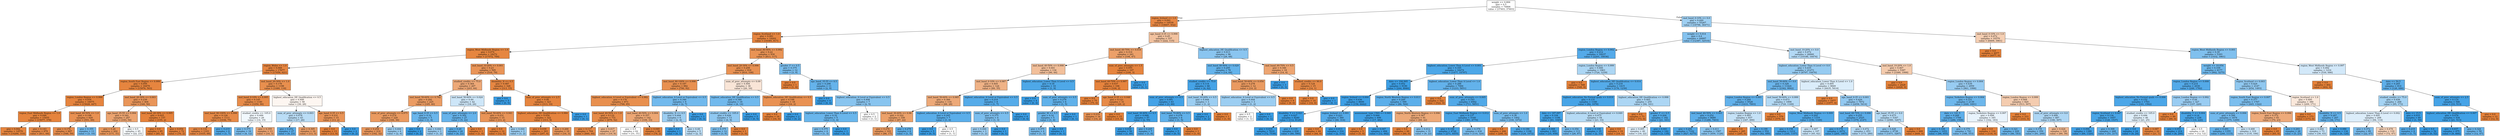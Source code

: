 digraph Tree {
node [shape=box, style="filled", color="black"] ;
0 [label="weight <= 0.806\ngini = 0.5\nsamples = 74806\nvalue = [37403, 37403]", fillcolor="#e5813900"] ;
1 [label="region_Ireland <= 1.0\ngini = 0.091\nsamples = 19539\nvalue = [18607, 932]", fillcolor="#e58139f2"] ;
0 -> 1 [labeldistance=2.5, labelangle=45, headlabel="True"] ;
2 [label="region_Scotland <= 1.0\ngini = 0.081\nsamples = 19202\nvalue = [18385, 817]", fillcolor="#e58139f4"] ;
1 -> 2 ;
3 [label="region_West Midlands Region <= 1.0\ngini = 0.074\nsamples = 18272\nvalue = [17572, 700]", fillcolor="#e58139f5"] ;
2 -> 3 ;
4 [label="region_Wales <= 1.0\ngini = 0.068\nsamples = 17677\nvalue = [17056, 621]", fillcolor="#e58139f6"] ;
3 -> 4 ;
5 [label="region_South East Region <= 0.999\ngini = 0.059\nsamples = 16479\nvalue = [15976, 503]", fillcolor="#e58139f7"] ;
4 -> 5 ;
6 [label="region_London Region <= 0.999\ngini = 0.054\nsamples = 16075\nvalue = [15628, 447]", fillcolor="#e58139f8"] ;
5 -> 6 ;
7 [label="region_East Midlands Region <= 1.0\ngini = 0.048\nsamples = 15455\nvalue = [15077, 378]", fillcolor="#e58139f9"] ;
6 -> 7 ;
8 [label="gini = 0.042\nsamples = 14576\nvalue = [14266, 310]", fillcolor="#e58139f9"] ;
7 -> 8 ;
9 [label="gini = 0.143\nsamples = 879\nvalue = [811, 68]", fillcolor="#e58139ea"] ;
7 -> 9 ;
10 [label="imd_band_40-50% <= 1.0\ngini = 0.198\nsamples = 620\nvalue = [551, 69]", fillcolor="#e58139df"] ;
6 -> 10 ;
11 [label="gini = 0.176\nsamples = 607\nvalue = [548, 59]", fillcolor="#e58139e4"] ;
10 -> 11 ;
12 [label="gini = 0.355\nsamples = 13\nvalue = [3, 10]", fillcolor="#399de5b3"] ;
10 -> 12 ;
13 [label="imd_band_20-30% <= 0.003\ngini = 0.239\nsamples = 404\nvalue = [348, 56]", fillcolor="#e58139d6"] ;
5 -> 13 ;
14 [label="age_band_35-55 <= 0.994\ngini = 0.342\nsamples = 247\nvalue = [193, 54]", fillcolor="#e58139b8"] ;
13 -> 14 ;
15 [label="gini = 0.26\nsamples = 202\nvalue = [171, 31]", fillcolor="#e58139d1"] ;
14 -> 15 ;
16 [label="gini = 0.5\nsamples = 45\nvalue = [22, 23]", fillcolor="#399de50b"] ;
14 -> 16 ;
17 [label="imd_band_20-30% <= 0.995\ngini = 0.025\nsamples = 157\nvalue = [155, 2]", fillcolor="#e58139fc"] ;
13 -> 17 ;
18 [label="gini = 0.0\nsamples = 85\nvalue = [85, 0]", fillcolor="#e58139ff"] ;
17 -> 18 ;
19 [label="gini = 0.054\nsamples = 72\nvalue = [70, 2]", fillcolor="#e58139f8"] ;
17 -> 19 ;
20 [label="imd_band_20-30% <= 1.0\ngini = 0.178\nsamples = 1198\nvalue = [1080, 118]", fillcolor="#e58139e3"] ;
4 -> 20 ;
21 [label="imd_band_0-10% <= 0.995\ngini = 0.145\nsamples = 1140\nvalue = [1050, 90]", fillcolor="#e58139e9"] ;
20 -> 21 ;
22 [label="imd_band_90-100% <= 0.998\ngini = 0.126\nsamples = 1111\nvalue = [1036, 75]", fillcolor="#e58139ed"] ;
21 -> 22 ;
23 [label="gini = 0.116\nsamples = 1103\nvalue = [1035, 68]", fillcolor="#e58139ee"] ;
22 -> 23 ;
24 [label="gini = 0.219\nsamples = 8\nvalue = [1, 7]", fillcolor="#399de5db"] ;
22 -> 24 ;
25 [label="studied_credits <= 105.0\ngini = 0.499\nsamples = 29\nvalue = [14, 15]", fillcolor="#399de511"] ;
21 -> 25 ;
26 [label="gini = 0.375\nsamples = 16\nvalue = [4, 12]", fillcolor="#399de5aa"] ;
25 -> 26 ;
27 [label="gini = 0.355\nsamples = 13\nvalue = [10, 3]", fillcolor="#e58139b3"] ;
25 -> 27 ;
28 [label="highest_education_HE Qualification <= 0.5\ngini = 0.499\nsamples = 58\nvalue = [30, 28]", fillcolor="#e5813911"] ;
20 -> 28 ;
29 [label="num_of_prev_attempts <= 0.003\ngini = 0.478\nsamples = 43\nvalue = [17, 26]", fillcolor="#399de558"] ;
28 -> 29 ;
30 [label="gini = 0.252\nsamples = 27\nvalue = [4, 23]", fillcolor="#399de5d3"] ;
29 -> 30 ;
31 [label="gini = 0.305\nsamples = 16\nvalue = [13, 3]", fillcolor="#e58139c4"] ;
29 -> 31 ;
32 [label="age_band_0-35 <= 0.5\ngini = 0.231\nsamples = 15\nvalue = [13, 2]", fillcolor="#e58139d8"] ;
28 -> 32 ;
33 [label="gini = 0.0\nsamples = 13\nvalue = [13, 0]", fillcolor="#e58139ff"] ;
32 -> 33 ;
34 [label="gini = 0.0\nsamples = 2\nvalue = [0, 2]", fillcolor="#399de5ff"] ;
32 -> 34 ;
35 [label="imd_band_10-20% <= 0.001\ngini = 0.23\nsamples = 595\nvalue = [516, 79]", fillcolor="#e58139d8"] ;
3 -> 35 ;
36 [label="studied_credits <= 75.0\ngini = 0.364\nsamples = 267\nvalue = [203, 64]", fillcolor="#e58139af"] ;
35 -> 36 ;
37 [label="imd_band_50-60% <= 0.762\ngini = 0.292\nsamples = 225\nvalue = [185, 40]", fillcolor="#e58139c8"] ;
36 -> 37 ;
38 [label="num_of_prev_attempts <= 0.975\ngini = 0.274\nsamples = 220\nvalue = [184, 36]", fillcolor="#e58139cd"] ;
37 -> 38 ;
39 [label="gini = 0.254\nsamples = 214\nvalue = [182, 32]", fillcolor="#e58139d2"] ;
38 -> 39 ;
40 [label="gini = 0.444\nsamples = 6\nvalue = [2, 4]", fillcolor="#399de57f"] ;
38 -> 40 ;
41 [label="age_band_0-35 <= 0.5\ngini = 0.32\nsamples = 5\nvalue = [1, 4]", fillcolor="#399de5bf"] ;
37 -> 41 ;
42 [label="gini = 0.0\nsamples = 2\nvalue = [0, 2]", fillcolor="#399de5ff"] ;
41 -> 42 ;
43 [label="gini = 0.444\nsamples = 3\nvalue = [1, 2]", fillcolor="#399de57f"] ;
41 -> 43 ;
44 [label="imd_band_50-60% <= 0.024\ngini = 0.49\nsamples = 42\nvalue = [18, 24]", fillcolor="#399de540"] ;
36 -> 44 ;
45 [label="num_of_prev_attempts <= 2.0\ngini = 0.302\nsamples = 27\nvalue = [5, 22]", fillcolor="#399de5c5"] ;
44 -> 45 ;
46 [label="gini = 0.26\nsamples = 26\nvalue = [4, 22]", fillcolor="#399de5d1"] ;
45 -> 46 ;
47 [label="gini = 0.0\nsamples = 1\nvalue = [1, 0]", fillcolor="#e58139ff"] ;
45 -> 47 ;
48 [label="imd_band_50-60% <= 0.941\ngini = 0.231\nsamples = 15\nvalue = [13, 2]", fillcolor="#e58139d8"] ;
44 -> 48 ;
49 [label="gini = 0.0\nsamples = 12\nvalue = [12, 0]", fillcolor="#e58139ff"] ;
48 -> 49 ;
50 [label="gini = 0.444\nsamples = 3\nvalue = [1, 2]", fillcolor="#399de57f"] ;
48 -> 50 ;
51 [label="disability_N <= 0.5\ngini = 0.087\nsamples = 328\nvalue = [313, 15]", fillcolor="#e58139f3"] ;
35 -> 51 ;
52 [label="gini = 0.0\nsamples = 5\nvalue = [0, 5]", fillcolor="#399de5ff"] ;
51 -> 52 ;
53 [label="num_of_prev_attempts <= 2.5\ngini = 0.06\nsamples = 323\nvalue = [313, 10]", fillcolor="#e58139f7"] ;
51 -> 53 ;
54 [label="highest_education_HE Qualification <= 0.984\ngini = 0.054\nsamples = 322\nvalue = [313, 9]", fillcolor="#e58139f8"] ;
53 -> 54 ;
55 [label="gini = 0.039\nsamples = 303\nvalue = [297, 6]", fillcolor="#e58139fa"] ;
54 -> 55 ;
56 [label="gini = 0.266\nsamples = 19\nvalue = [16, 3]", fillcolor="#e58139cf"] ;
54 -> 56 ;
57 [label="gini = 0.0\nsamples = 1\nvalue = [0, 1]", fillcolor="#399de5ff"] ;
53 -> 57 ;
58 [label="imd_band_80-90% <= 0.992\ngini = 0.22\nsamples = 930\nvalue = [813, 117]", fillcolor="#e58139da"] ;
2 -> 58 ;
59 [label="imd_band_20-30% <= 0.996\ngini = 0.208\nsamples = 918\nvalue = [810, 108]", fillcolor="#e58139dd"] ;
58 -> 59 ;
60 [label="imd_band_90-100% <= 0.998\ngini = 0.187\nsamples = 882\nvalue = [790, 92]", fillcolor="#e58139e1"] ;
59 -> 60 ;
61 [label="highest_education_A Level or Equivalent <= 0.982\ngini = 0.176\nsamples = 873\nvalue = [788, 85]", fillcolor="#e58139e3"] ;
60 -> 61 ;
62 [label="imd_band_40-50% <= 1.0\ngini = 0.132\nsamples = 731\nvalue = [679, 52]", fillcolor="#e58139eb"] ;
61 -> 62 ;
63 [label="gini = 0.117\nsamples = 704\nvalue = [660, 44]", fillcolor="#e58139ee"] ;
62 -> 63 ;
64 [label="gini = 0.417\nsamples = 27\nvalue = [19, 8]", fillcolor="#e5813994"] ;
62 -> 64 ;
65 [label="imd_band_40-50% <= 0.004\ngini = 0.357\nsamples = 142\nvalue = [109, 33]", fillcolor="#e58139b2"] ;
61 -> 65 ;
66 [label="gini = 0.5\nsamples = 62\nvalue = [31, 31]", fillcolor="#e5813900"] ;
65 -> 66 ;
67 [label="gini = 0.049\nsamples = 80\nvalue = [78, 2]", fillcolor="#e58139f8"] ;
65 -> 67 ;
68 [label="highest_education_A Level or Equivalent <= 0.5\ngini = 0.346\nsamples = 9\nvalue = [2, 7]", fillcolor="#399de5b6"] ;
60 -> 68 ;
69 [label="disability_N <= 0.5\ngini = 0.444\nsamples = 6\nvalue = [2, 4]", fillcolor="#399de57f"] ;
68 -> 69 ;
70 [label="gini = 0.0\nsamples = 1\nvalue = [0, 1]", fillcolor="#399de5ff"] ;
69 -> 70 ;
71 [label="gini = 0.48\nsamples = 5\nvalue = [2, 3]", fillcolor="#399de555"] ;
69 -> 71 ;
72 [label="gini = 0.0\nsamples = 3\nvalue = [0, 3]", fillcolor="#399de5ff"] ;
68 -> 72 ;
73 [label="num_of_prev_attempts <= 0.09\ngini = 0.494\nsamples = 36\nvalue = [20, 16]", fillcolor="#e5813933"] ;
59 -> 73 ;
74 [label="highest_education_HE Qualification <= 0.5\ngini = 0.346\nsamples = 18\nvalue = [4, 14]", fillcolor="#399de5b6"] ;
73 -> 74 ;
75 [label="studied_credits <= 105.0\ngini = 0.426\nsamples = 13\nvalue = [4, 9]", fillcolor="#399de58e"] ;
74 -> 75 ;
76 [label="gini = 0.375\nsamples = 12\nvalue = [3, 9]", fillcolor="#399de5aa"] ;
75 -> 76 ;
77 [label="gini = 0.0\nsamples = 1\nvalue = [1, 0]", fillcolor="#e58139ff"] ;
75 -> 77 ;
78 [label="gini = 0.0\nsamples = 5\nvalue = [0, 5]", fillcolor="#399de5ff"] ;
74 -> 78 ;
79 [label="highest_education_HE Qualification <= 0.5\ngini = 0.198\nsamples = 18\nvalue = [16, 2]", fillcolor="#e58139df"] ;
73 -> 79 ;
80 [label="gini = 0.0\nsamples = 16\nvalue = [16, 0]", fillcolor="#e58139ff"] ;
79 -> 80 ;
81 [label="gini = 0.0\nsamples = 2\nvalue = [0, 2]", fillcolor="#399de5ff"] ;
79 -> 81 ;
82 [label="gender_F <= 0.5\ngini = 0.375\nsamples = 12\nvalue = [3, 9]", fillcolor="#399de5aa"] ;
58 -> 82 ;
83 [label="gini = 0.0\nsamples = 1\nvalue = [1, 0]", fillcolor="#e58139ff"] ;
82 -> 83 ;
84 [label="age_band_35-55 <= 0.5\ngini = 0.298\nsamples = 11\nvalue = [2, 9]", fillcolor="#399de5c6"] ;
82 -> 84 ;
85 [label="gini = 0.0\nsamples = 4\nvalue = [0, 4]", fillcolor="#399de5ff"] ;
84 -> 85 ;
86 [label="highest_education_A Level or Equivalent <= 0.5\ngini = 0.408\nsamples = 7\nvalue = [2, 5]", fillcolor="#399de599"] ;
84 -> 86 ;
87 [label="highest_education_Lower Than A Level <= 0.5\ngini = 0.32\nsamples = 5\nvalue = [1, 4]", fillcolor="#399de5bf"] ;
86 -> 87 ;
88 [label="gini = 0.375\nsamples = 4\nvalue = [1, 3]", fillcolor="#399de5aa"] ;
87 -> 88 ;
89 [label="gini = 0.0\nsamples = 1\nvalue = [0, 1]", fillcolor="#399de5ff"] ;
87 -> 89 ;
90 [label="gini = 0.5\nsamples = 2\nvalue = [1, 1]", fillcolor="#e5813900"] ;
86 -> 90 ;
91 [label="age_band_0-35 <= 0.998\ngini = 0.45\nsamples = 337\nvalue = [222, 115]", fillcolor="#e581397b"] ;
1 -> 91 ;
92 [label="imd_band_60-70% <= 0.018\ngini = 0.314\nsamples = 241\nvalue = [194, 47]", fillcolor="#e58139c1"] ;
91 -> 92 ;
93 [label="imd_band_40-50% <= 0.998\ngini = 0.441\nsamples = 134\nvalue = [90, 44]", fillcolor="#e5813982"] ;
92 -> 93 ;
94 [label="imd_band_0-10% <= 0.987\ngini = 0.405\nsamples = 124\nvalue = [89, 35]", fillcolor="#e581399b"] ;
93 -> 94 ;
95 [label="imd_band_50-60% <= 0.985\ngini = 0.366\nsamples = 116\nvalue = [88, 28]", fillcolor="#e58139ae"] ;
94 -> 95 ;
96 [label="imd_band_30-40% <= 0.96\ngini = 0.322\nsamples = 109\nvalue = [87, 22]", fillcolor="#e58139bf"] ;
95 -> 96 ;
97 [label="gini = 0.276\nsamples = 103\nvalue = [86, 17]", fillcolor="#e58139cd"] ;
96 -> 97 ;
98 [label="gini = 0.278\nsamples = 6\nvalue = [1, 5]", fillcolor="#399de5cc"] ;
96 -> 98 ;
99 [label="highest_education_A Level or Equivalent <= 0.5\ngini = 0.245\nsamples = 7\nvalue = [1, 6]", fillcolor="#399de5d4"] ;
95 -> 99 ;
100 [label="gini = 0.0\nsamples = 5\nvalue = [0, 5]", fillcolor="#399de5ff"] ;
99 -> 100 ;
101 [label="gini = 0.5\nsamples = 2\nvalue = [1, 1]", fillcolor="#e5813900"] ;
99 -> 101 ;
102 [label="highest_education_A Level or Equivalent <= 0.5\ngini = 0.219\nsamples = 8\nvalue = [1, 7]", fillcolor="#399de5db"] ;
94 -> 102 ;
103 [label="num_of_prev_attempts <= 0.5\ngini = 0.375\nsamples = 4\nvalue = [1, 3]", fillcolor="#399de5aa"] ;
102 -> 103 ;
104 [label="gini = 0.444\nsamples = 3\nvalue = [1, 2]", fillcolor="#399de57f"] ;
103 -> 104 ;
105 [label="gini = 0.0\nsamples = 1\nvalue = [0, 1]", fillcolor="#399de5ff"] ;
103 -> 105 ;
106 [label="gini = 0.0\nsamples = 4\nvalue = [0, 4]", fillcolor="#399de5ff"] ;
102 -> 106 ;
107 [label="highest_education_Lower Than A Level <= 0.5\ngini = 0.18\nsamples = 10\nvalue = [1, 9]", fillcolor="#399de5e3"] ;
93 -> 107 ;
108 [label="gini = 0.0\nsamples = 4\nvalue = [0, 4]", fillcolor="#399de5ff"] ;
107 -> 108 ;
109 [label="num_of_prev_attempts <= 0.5\ngini = 0.278\nsamples = 6\nvalue = [1, 5]", fillcolor="#399de5cc"] ;
107 -> 109 ;
110 [label="gender_M <= 0.5\ngini = 0.32\nsamples = 5\nvalue = [1, 4]", fillcolor="#399de5bf"] ;
109 -> 110 ;
111 [label="gini = 0.375\nsamples = 4\nvalue = [1, 3]", fillcolor="#399de5aa"] ;
110 -> 111 ;
112 [label="gini = 0.0\nsamples = 1\nvalue = [0, 1]", fillcolor="#399de5ff"] ;
110 -> 112 ;
113 [label="gini = 0.0\nsamples = 1\nvalue = [0, 1]", fillcolor="#399de5ff"] ;
109 -> 113 ;
114 [label="num_of_prev_attempts <= 1.5\ngini = 0.055\nsamples = 107\nvalue = [104, 3]", fillcolor="#e58139f8"] ;
92 -> 114 ;
115 [label="imd_band_60-70% <= 0.997\ngini = 0.037\nsamples = 106\nvalue = [104, 2]", fillcolor="#e58139fa"] ;
114 -> 115 ;
116 [label="gini = 0.0\nsamples = 75\nvalue = [75, 0]", fillcolor="#e58139ff"] ;
115 -> 116 ;
117 [label="age_band_0-35 <= 0.048\ngini = 0.121\nsamples = 31\nvalue = [29, 2]", fillcolor="#e58139ed"] ;
115 -> 117 ;
118 [label="gini = 0.219\nsamples = 16\nvalue = [14, 2]", fillcolor="#e58139db"] ;
117 -> 118 ;
119 [label="gini = 0.0\nsamples = 15\nvalue = [15, 0]", fillcolor="#e58139ff"] ;
117 -> 119 ;
120 [label="gini = 0.0\nsamples = 1\nvalue = [0, 1]", fillcolor="#399de5ff"] ;
114 -> 120 ;
121 [label="highest_education_HE Qualification <= 0.5\ngini = 0.413\nsamples = 96\nvalue = [28, 68]", fillcolor="#399de596"] ;
91 -> 121 ;
122 [label="imd_band_80-90% <= 0.029\ngini = 0.295\nsamples = 78\nvalue = [14, 64]", fillcolor="#399de5c7"] ;
121 -> 122 ;
123 [label="studied_credits <= 75.0\ngini = 0.114\nsamples = 66\nvalue = [4, 62]", fillcolor="#399de5ef"] ;
122 -> 123 ;
124 [label="num_of_prev_attempts <= 0.5\ngini = 0.091\nsamples = 63\nvalue = [3, 60]", fillcolor="#399de5f2"] ;
123 -> 124 ;
125 [label="imd_band_30-40% <= 0.5\ngini = 0.068\nsamples = 57\nvalue = [2, 55]", fillcolor="#399de5f6"] ;
124 -> 125 ;
126 [label="gini = 0.039\nsamples = 50\nvalue = [1, 49]", fillcolor="#399de5fa"] ;
125 -> 126 ;
127 [label="gini = 0.245\nsamples = 7\nvalue = [1, 6]", fillcolor="#399de5d4"] ;
125 -> 127 ;
128 [label="imd_band_70-80% <= 0.5\ngini = 0.278\nsamples = 6\nvalue = [1, 5]", fillcolor="#399de5cc"] ;
124 -> 128 ;
129 [label="gini = 0.0\nsamples = 5\nvalue = [0, 5]", fillcolor="#399de5ff"] ;
128 -> 129 ;
130 [label="gini = 0.0\nsamples = 1\nvalue = [1, 0]", fillcolor="#e58139ff"] ;
128 -> 130 ;
131 [label="imd_band_10-20% <= 0.5\ngini = 0.444\nsamples = 3\nvalue = [1, 2]", fillcolor="#399de57f"] ;
123 -> 131 ;
132 [label="gini = 0.0\nsamples = 2\nvalue = [0, 2]", fillcolor="#399de5ff"] ;
131 -> 132 ;
133 [label="gini = 0.0\nsamples = 1\nvalue = [1, 0]", fillcolor="#e58139ff"] ;
131 -> 133 ;
134 [label="imd_band_50-60% <= 0.054\ngini = 0.278\nsamples = 12\nvalue = [10, 2]", fillcolor="#e58139cc"] ;
122 -> 134 ;
135 [label="highest_education_A Level or Equivalent <= 0.5\ngini = 0.444\nsamples = 3\nvalue = [1, 2]", fillcolor="#399de57f"] ;
134 -> 135 ;
136 [label="gini = 0.5\nsamples = 2\nvalue = [1, 1]", fillcolor="#e5813900"] ;
135 -> 136 ;
137 [label="gini = 0.0\nsamples = 1\nvalue = [0, 1]", fillcolor="#399de5ff"] ;
135 -> 137 ;
138 [label="gini = 0.0\nsamples = 9\nvalue = [9, 0]", fillcolor="#e58139ff"] ;
134 -> 138 ;
139 [label="imd_band_60-70% <= 0.5\ngini = 0.346\nsamples = 18\nvalue = [14, 4]", fillcolor="#e58139b6"] ;
121 -> 139 ;
140 [label="gini = 0.0\nsamples = 3\nvalue = [0, 3]", fillcolor="#399de5ff"] ;
139 -> 140 ;
141 [label="studied_credits <= 90.0\ngini = 0.124\nsamples = 15\nvalue = [14, 1]", fillcolor="#e58139ed"] ;
139 -> 141 ;
142 [label="gini = 0.0\nsamples = 14\nvalue = [14, 0]", fillcolor="#e58139ff"] ;
141 -> 142 ;
143 [label="gini = 0.0\nsamples = 1\nvalue = [0, 1]", fillcolor="#399de5ff"] ;
141 -> 143 ;
144 [label="imd_band_0-10% <= 0.0\ngini = 0.449\nsamples = 55267\nvalue = [18796, 36471]", fillcolor="#399de57c"] ;
0 -> 144 [labeldistance=2.5, labelangle=-45, headlabel="False"] ;
145 [label="weight <= 5.014\ngini = 0.4\nsamples = 44897\nvalue = [12387, 32510]", fillcolor="#399de59e"] ;
144 -> 145 ;
146 [label="region_London Region <= 0.002\ngini = 0.212\nsamples = 18237\nvalue = [2201, 16036]", fillcolor="#399de5dc"] ;
145 -> 146 ;
147 [label="highest_education_Lower Than A Level <= 0.001\ngini = 0.165\nsamples = 16274\nvalue = [1477, 14797]", fillcolor="#399de5e6"] ;
146 -> 147 ;
148 [label="date <= 194.995\ngini = 0.052\nsamples = 9190\nvalue = [244, 8946]", fillcolor="#399de5f8"] ;
147 -> 148 ;
149 [label="region_Ireland <= 0.004\ngini = 0.036\nsamples = 8600\nvalue = [158, 8442]", fillcolor="#399de5fa"] ;
148 -> 149 ;
150 [label="disability_Y <= 0.021\ngini = 0.027\nsamples = 8240\nvalue = [112, 8128]", fillcolor="#399de5fb"] ;
149 -> 150 ;
151 [label="gini = 0.019\nsamples = 7610\nvalue = [72, 7538]", fillcolor="#399de5fd"] ;
150 -> 151 ;
152 [label="gini = 0.119\nsamples = 630\nvalue = [40, 590]", fillcolor="#399de5ee"] ;
150 -> 152 ;
153 [label="region_Ireland <= 0.991\ngini = 0.223\nsamples = 360\nvalue = [46, 314]", fillcolor="#399de5da"] ;
149 -> 153 ;
154 [label="gini = 0.0\nsamples = 44\nvalue = [44, 0]", fillcolor="#e58139ff"] ;
153 -> 154 ;
155 [label="gini = 0.013\nsamples = 316\nvalue = [2, 314]", fillcolor="#399de5fd"] ;
153 -> 155 ;
156 [label="region_North Western Region <= 0.013\ngini = 0.249\nsamples = 590\nvalue = [86, 504]", fillcolor="#399de5d3"] ;
148 -> 156 ;
157 [label="assessment_type_CMA <= 0.949\ngini = 0.066\nsamples = 499\nvalue = [17, 482]", fillcolor="#399de5f6"] ;
156 -> 157 ;
158 [label="gini = 0.0\nsamples = 5\nvalue = [5, 0]", fillcolor="#e58139ff"] ;
157 -> 158 ;
159 [label="gini = 0.047\nsamples = 494\nvalue = [12, 482]", fillcolor="#399de5f9"] ;
157 -> 159 ;
160 [label="region_North Western Region <= 0.996\ngini = 0.367\nsamples = 91\nvalue = [69, 22]", fillcolor="#e58139ae"] ;
156 -> 160 ;
161 [label="gini = 0.0\nsamples = 60\nvalue = [60, 0]", fillcolor="#e58139ff"] ;
160 -> 161 ;
162 [label="gini = 0.412\nsamples = 31\nvalue = [9, 22]", fillcolor="#399de597"] ;
160 -> 162 ;
163 [label="highest_education_Lower Than A Level <= 1.0\ngini = 0.288\nsamples = 7084\nvalue = [1233, 5851]", fillcolor="#399de5c9"] ;
147 -> 163 ;
164 [label="gini = 0.0\nsamples = 522\nvalue = [522, 0]", fillcolor="#e58139ff"] ;
163 -> 164 ;
165 [label="num_of_prev_attempts <= 0.005\ngini = 0.193\nsamples = 6562\nvalue = [711, 5851]", fillcolor="#399de5e0"] ;
163 -> 165 ;
166 [label="region_East Midlands Region <= 0.012\ngini = 0.137\nsamples = 5160\nvalue = [381, 4779]", fillcolor="#399de5eb"] ;
165 -> 166 ;
167 [label="gini = 0.108\nsamples = 4726\nvalue = [271, 4455]", fillcolor="#399de5ef"] ;
166 -> 167 ;
168 [label="gini = 0.378\nsamples = 434\nvalue = [110, 324]", fillcolor="#399de5a8"] ;
166 -> 168 ;
169 [label="num_of_prev_attempts <= 1.0\ngini = 0.36\nsamples = 1402\nvalue = [330, 1072]", fillcolor="#399de5b1"] ;
165 -> 169 ;
170 [label="gini = 0.0\nsamples = 206\nvalue = [206, 0]", fillcolor="#e58139ff"] ;
169 -> 170 ;
171 [label="gini = 0.186\nsamples = 1196\nvalue = [124, 1072]", fillcolor="#399de5e2"] ;
169 -> 171 ;
172 [label="region_London Region <= 0.999\ngini = 0.466\nsamples = 1963\nvalue = [724, 1239]", fillcolor="#399de56a"] ;
146 -> 172 ;
173 [label="gini = 0.0\nsamples = 548\nvalue = [548, 0]", fillcolor="#e58139ff"] ;
172 -> 173 ;
174 [label="highest_education_HE Qualification <= 0.014\ngini = 0.218\nsamples = 1415\nvalue = [176, 1239]", fillcolor="#399de5db"] ;
172 -> 174 ;
175 [label="highest_education_No Formal quals <= 0.019\ngini = 0.131\nsamples = 1160\nvalue = [82, 1078]", fillcolor="#399de5ec"] ;
174 -> 175 ;
176 [label="date <= 187.097\ngini = 0.104\nsamples = 1106\nvalue = [61, 1045]", fillcolor="#399de5f0"] ;
175 -> 176 ;
177 [label="gini = 0.068\nsamples = 993\nvalue = [35, 958]", fillcolor="#399de5f6"] ;
176 -> 177 ;
178 [label="gini = 0.354\nsamples = 113\nvalue = [26, 87]", fillcolor="#399de5b3"] ;
176 -> 178 ;
179 [label="highest_education_A Level or Equivalent <= 0.049\ngini = 0.475\nsamples = 54\nvalue = [21, 33]", fillcolor="#399de55d"] ;
175 -> 179 ;
180 [label="gini = 0.108\nsamples = 35\nvalue = [2, 33]", fillcolor="#399de5f0"] ;
179 -> 180 ;
181 [label="gini = 0.0\nsamples = 19\nvalue = [19, 0]", fillcolor="#e58139ff"] ;
179 -> 181 ;
182 [label="highest_education_HE Qualification <= 0.998\ngini = 0.465\nsamples = 255\nvalue = [94, 161]", fillcolor="#399de56a"] ;
174 -> 182 ;
183 [label="gini = 0.0\nsamples = 73\nvalue = [73, 0]", fillcolor="#e58139ff"] ;
182 -> 183 ;
184 [label="gender_F <= 0.5\ngini = 0.204\nsamples = 182\nvalue = [21, 161]", fillcolor="#399de5de"] ;
182 -> 184 ;
185 [label="gini = 0.495\nsamples = 40\nvalue = [18, 22]", fillcolor="#399de52e"] ;
184 -> 185 ;
186 [label="gini = 0.041\nsamples = 142\nvalue = [3, 139]", fillcolor="#399de5f9"] ;
184 -> 186 ;
187 [label="imd_band_10-20% <= 0.0\ngini = 0.472\nsamples = 26660\nvalue = [10186, 16474]", fillcolor="#399de561"] ;
145 -> 187 ;
188 [label="highest_education_Lower Than A Level <= 0.0\ngini = 0.435\nsamples = 21273\nvalue = [6797, 14476]", fillcolor="#399de587"] ;
187 -> 188 ;
189 [label="imd_band_50-60% <= 0.0\ngini = 0.328\nsamples = 11424\nvalue = [2362, 9062]", fillcolor="#399de5bd"] ;
188 -> 189 ;
190 [label="region_London Region <= 0.001\ngini = 0.284\nsamples = 9526\nvalue = [1633, 7893]", fillcolor="#399de5ca"] ;
189 -> 190 ;
191 [label="imd_band_40-50% <= 0.001\ngini = 0.252\nsamples = 8689\nvalue = [1286, 7403]", fillcolor="#399de5d3"] ;
190 -> 191 ;
192 [label="gini = 0.206\nsamples = 7102\nvalue = [827, 6275]", fillcolor="#399de5dd"] ;
191 -> 192 ;
193 [label="gini = 0.411\nsamples = 1587\nvalue = [459, 1128]", fillcolor="#399de597"] ;
191 -> 193 ;
194 [label="region_London Region <= 1.0\ngini = 0.485\nsamples = 837\nvalue = [347, 490]", fillcolor="#399de54a"] ;
190 -> 194 ;
195 [label="gini = 0.0\nsamples = 285\nvalue = [285, 0]", fillcolor="#e58139ff"] ;
194 -> 195 ;
196 [label="gini = 0.199\nsamples = 552\nvalue = [62, 490]", fillcolor="#399de5df"] ;
194 -> 196 ;
197 [label="imd_band_50-60% <= 0.999\ngini = 0.473\nsamples = 1898\nvalue = [729, 1169]", fillcolor="#399de560"] ;
189 -> 197 ;
198 [label="gini = 0.0\nsamples = 579\nvalue = [579, 0]", fillcolor="#e58139ff"] ;
197 -> 198 ;
199 [label="region_West Midlands Region <= 0.009\ngini = 0.202\nsamples = 1319\nvalue = [150, 1169]", fillcolor="#399de5de"] ;
197 -> 199 ;
200 [label="gini = 0.158\nsamples = 1212\nvalue = [105, 1107]", fillcolor="#399de5e7"] ;
199 -> 200 ;
201 [label="gini = 0.487\nsamples = 107\nvalue = [45, 62]", fillcolor="#399de546"] ;
199 -> 201 ;
202 [label="highest_education_Lower Than A Level <= 1.0\ngini = 0.495\nsamples = 9849\nvalue = [4435, 5414]", fillcolor="#399de52e"] ;
188 -> 202 ;
203 [label="gini = 0.0\nsamples = 1977\nvalue = [1977, 0]", fillcolor="#e58139ff"] ;
202 -> 203 ;
204 [label="age_band_0-35 <= 0.001\ngini = 0.429\nsamples = 7872\nvalue = [2458, 5414]", fillcolor="#399de58b"] ;
202 -> 204 ;
205 [label="imd_band_60-70% <= 0.006\ngini = 0.255\nsamples = 2525\nvalue = [378, 2147]", fillcolor="#399de5d2"] ;
204 -> 205 ;
206 [label="gini = 0.178\nsamples = 2072\nvalue = [205, 1867]", fillcolor="#399de5e3"] ;
205 -> 206 ;
207 [label="gini = 0.472\nsamples = 453\nvalue = [173, 280]", fillcolor="#399de561"] ;
205 -> 207 ;
208 [label="age_band_35-55 <= 0.0\ngini = 0.475\nsamples = 5347\nvalue = [2080, 3267]", fillcolor="#399de55d"] ;
204 -> 208 ;
209 [label="gini = 0.428\nsamples = 4738\nvalue = [1471, 3267]", fillcolor="#399de58c"] ;
208 -> 209 ;
210 [label="gini = 0.0\nsamples = 609\nvalue = [609, 0]", fillcolor="#e58139ff"] ;
208 -> 210 ;
211 [label="imd_band_10-20% <= 1.0\ngini = 0.467\nsamples = 5387\nvalue = [3389, 1998]", fillcolor="#e5813969"] ;
187 -> 211 ;
212 [label="gini = 0.0\nsamples = 2428\nvalue = [2428, 0]", fillcolor="#e58139ff"] ;
211 -> 212 ;
213 [label="region_London Region <= 0.004\ngini = 0.439\nsamples = 2959\nvalue = [961, 1998]", fillcolor="#399de584"] ;
211 -> 213 ;
214 [label="region_Yorkshire Region <= 0.004\ngini = 0.331\nsamples = 2139\nvalue = [448, 1691]", fillcolor="#399de5bb"] ;
213 -> 214 ;
215 [label="date <= 141.5\ngini = 0.268\nsamples = 1794\nvalue = [286, 1508]", fillcolor="#399de5cf"] ;
214 -> 215 ;
216 [label="gini = 0.169\nsamples = 1053\nvalue = [98, 955]", fillcolor="#399de5e5"] ;
215 -> 216 ;
217 [label="gini = 0.379\nsamples = 741\nvalue = [188, 553]", fillcolor="#399de5a8"] ;
215 -> 217 ;
218 [label="region_Yorkshire Region <= 0.997\ngini = 0.498\nsamples = 345\nvalue = [162, 183]", fillcolor="#399de51d"] ;
214 -> 218 ;
219 [label="gini = 0.0\nsamples = 116\nvalue = [116, 0]", fillcolor="#e58139ff"] ;
218 -> 219 ;
220 [label="gini = 0.321\nsamples = 229\nvalue = [46, 183]", fillcolor="#399de5bf"] ;
218 -> 220 ;
221 [label="region_London Region <= 0.999\ngini = 0.468\nsamples = 820\nvalue = [513, 307]", fillcolor="#e5813966"] ;
213 -> 221 ;
222 [label="gini = 0.0\nsamples = 333\nvalue = [333, 0]", fillcolor="#e58139ff"] ;
221 -> 222 ;
223 [label="num_of_prev_attempts <= 0.0\ngini = 0.466\nsamples = 487\nvalue = [180, 307]", fillcolor="#399de569"] ;
221 -> 223 ;
224 [label="gini = 0.378\nsamples = 359\nvalue = [91, 268]", fillcolor="#399de5a8"] ;
223 -> 224 ;
225 [label="gini = 0.424\nsamples = 128\nvalue = [89, 39]", fillcolor="#e581398f"] ;
223 -> 225 ;
226 [label="imd_band_0-10% <= 1.0\ngini = 0.472\nsamples = 10370\nvalue = [6409, 3961]", fillcolor="#e5813961"] ;
144 -> 226 ;
227 [label="gini = 0.0\nsamples = 4977\nvalue = [4977, 0]", fillcolor="#e58139ff"] ;
226 -> 227 ;
228 [label="region_West Midlands Region <= 0.001\ngini = 0.39\nsamples = 5393\nvalue = [1432, 3961]", fillcolor="#399de5a3"] ;
226 -> 228 ;
229 [label="weight <= 10.054\ngini = 0.339\nsamples = 4177\nvalue = [902, 3275]", fillcolor="#399de5b9"] ;
228 -> 229 ;
230 [label="region_London Region <= 0.008\ngini = 0.214\nsamples = 2030\nvalue = [248, 1782]", fillcolor="#399de5dc"] ;
229 -> 230 ;
231 [label="highest_education_No Formal quals <= 0.006\ngini = 0.152\nsamples = 1703\nvalue = [141, 1562]", fillcolor="#399de5e8"] ;
230 -> 231 ;
232 [label="region_Scotland <= 0.047\ngini = 0.134\nsamples = 1657\nvalue = [120, 1537]", fillcolor="#399de5eb"] ;
231 -> 232 ;
233 [label="gini = 0.094\nsamples = 1389\nvalue = [69, 1320]", fillcolor="#399de5f2"] ;
232 -> 233 ;
234 [label="gini = 0.308\nsamples = 268\nvalue = [51, 217]", fillcolor="#399de5c3"] ;
232 -> 234 ;
235 [label="studied_credits <= 105.0\ngini = 0.496\nsamples = 46\nvalue = [21, 25]", fillcolor="#399de529"] ;
231 -> 235 ;
236 [label="gini = 0.0\nsamples = 24\nvalue = [0, 24]", fillcolor="#399de5ff"] ;
235 -> 236 ;
237 [label="gini = 0.087\nsamples = 22\nvalue = [21, 1]", fillcolor="#e58139f3"] ;
235 -> 237 ;
238 [label="region_London Region <= 0.992\ngini = 0.44\nsamples = 327\nvalue = [107, 220]", fillcolor="#399de583"] ;
230 -> 238 ;
239 [label="gini = 0.0\nsamples = 89\nvalue = [89, 0]", fillcolor="#e58139ff"] ;
238 -> 239 ;
240 [label="disability_Y <= 0.004\ngini = 0.14\nsamples = 238\nvalue = [18, 220]", fillcolor="#399de5ea"] ;
238 -> 240 ;
241 [label="gini = 0.055\nsamples = 214\nvalue = [6, 208]", fillcolor="#399de5f8"] ;
240 -> 241 ;
242 [label="gini = 0.5\nsamples = 24\nvalue = [12, 12]", fillcolor="#e5813900"] ;
240 -> 242 ;
243 [label="region_Scotland <= 0.003\ngini = 0.424\nsamples = 2147\nvalue = [654, 1493]", fillcolor="#399de58f"] ;
229 -> 243 ;
244 [label="region_South East Region <= 0.007\ngini = 0.377\nsamples = 1767\nvalue = [445, 1322]", fillcolor="#399de5a9"] ;
243 -> 244 ;
245 [label="num_of_prev_attempts <= 0.006\ngini = 0.348\nsamples = 1674\nvalue = [375, 1299]", fillcolor="#399de5b5"] ;
244 -> 245 ;
246 [label="gini = 0.291\nsamples = 1355\nvalue = [240, 1115]", fillcolor="#399de5c8"] ;
245 -> 246 ;
247 [label="gini = 0.488\nsamples = 319\nvalue = [135, 184]", fillcolor="#399de544"] ;
245 -> 247 ;
248 [label="region_South East Region <= 0.996\ngini = 0.372\nsamples = 93\nvalue = [70, 23]", fillcolor="#e58139ab"] ;
244 -> 248 ;
249 [label="gini = 0.0\nsamples = 65\nvalue = [65, 0]", fillcolor="#e58139ff"] ;
248 -> 249 ;
250 [label="gini = 0.293\nsamples = 28\nvalue = [5, 23]", fillcolor="#399de5c8"] ;
248 -> 250 ;
251 [label="region_Scotland <= 1.0\ngini = 0.495\nsamples = 380\nvalue = [209, 171]", fillcolor="#e581392e"] ;
243 -> 251 ;
252 [label="gini = 0.0\nsamples = 173\nvalue = [173, 0]", fillcolor="#e58139ff"] ;
251 -> 252 ;
253 [label="disability_N <= 0.5\ngini = 0.287\nsamples = 207\nvalue = [36, 171]", fillcolor="#399de5c9"] ;
251 -> 253 ;
254 [label="gini = 0.484\nsamples = 73\nvalue = [30, 43]", fillcolor="#399de54d"] ;
253 -> 254 ;
255 [label="gini = 0.086\nsamples = 134\nvalue = [6, 128]", fillcolor="#399de5f3"] ;
253 -> 255 ;
256 [label="region_West Midlands Region <= 0.997\ngini = 0.492\nsamples = 1216\nvalue = [530, 686]", fillcolor="#399de53a"] ;
228 -> 256 ;
257 [label="gini = 0.0\nsamples = 402\nvalue = [402, 0]", fillcolor="#e58139ff"] ;
256 -> 257 ;
258 [label="date <= 50.5\ngini = 0.265\nsamples = 814\nvalue = [128, 686]", fillcolor="#399de5cf"] ;
256 -> 258 ;
259 [label="studied_credits <= 75.0\ngini = 0.458\nsamples = 268\nvalue = [95, 173]", fillcolor="#399de573"] ;
258 -> 259 ;
260 [label="highest_education_Lower Than A Level <= 0.002\ngini = 0.495\nsamples = 208\nvalue = [94, 114]", fillcolor="#399de52d"] ;
259 -> 260 ;
261 [label="gini = 0.372\nsamples = 89\nvalue = [22, 67]", fillcolor="#399de5ab"] ;
260 -> 261 ;
262 [label="gini = 0.478\nsamples = 119\nvalue = [72, 47]", fillcolor="#e5813959"] ;
260 -> 262 ;
263 [label="date <= 15.5\ngini = 0.033\nsamples = 60\nvalue = [1, 59]", fillcolor="#399de5fb"] ;
259 -> 263 ;
264 [label="gini = 0.219\nsamples = 8\nvalue = [1, 7]", fillcolor="#399de5db"] ;
263 -> 264 ;
265 [label="gini = 0.0\nsamples = 52\nvalue = [0, 52]", fillcolor="#399de5ff"] ;
263 -> 265 ;
266 [label="num_of_prev_attempts <= 2.5\ngini = 0.114\nsamples = 546\nvalue = [33, 513]", fillcolor="#399de5ef"] ;
258 -> 266 ;
267 [label="highest_education_HE Qualification <= 0.007\ngini = 0.076\nsamples = 534\nvalue = [21, 513]", fillcolor="#399de5f5"] ;
266 -> 267 ;
268 [label="gini = 0.037\nsamples = 475\nvalue = [9, 466]", fillcolor="#399de5fa"] ;
267 -> 268 ;
269 [label="gini = 0.324\nsamples = 59\nvalue = [12, 47]", fillcolor="#399de5be"] ;
267 -> 269 ;
270 [label="gini = 0.0\nsamples = 12\nvalue = [12, 0]", fillcolor="#e58139ff"] ;
266 -> 270 ;
}
